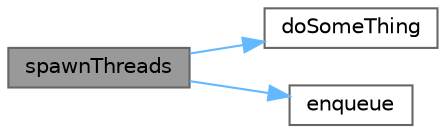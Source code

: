 digraph "spawnThreads"
{
 // LATEX_PDF_SIZE
  bgcolor="transparent";
  edge [fontname=Helvetica,fontsize=10,labelfontname=Helvetica,labelfontsize=10];
  node [fontname=Helvetica,fontsize=10,shape=box,height=0.2,width=0.4];
  rankdir="LR";
  Node1 [id="Node000001",label="spawnThreads",height=0.2,width=0.4,color="gray40", fillcolor="grey60", style="filled", fontcolor="black",tooltip=" "];
  Node1 -> Node2 [id="edge1_Node000001_Node000002",color="steelblue1",style="solid",tooltip=" "];
  Node2 [id="Node000002",label="doSomeThing",height=0.2,width=0.4,color="grey40", fillcolor="white", style="filled",URL="$ipscan_8h.html#a30cf397be31be31a7c4202ecf4e149a2",tooltip=" "];
  Node1 -> Node3 [id="edge2_Node000001_Node000003",color="steelblue1",style="solid",tooltip=" "];
  Node3 [id="Node000003",label="enqueue",height=0.2,width=0.4,color="grey40", fillcolor="white", style="filled",URL="$ipscan_8h.html#a5a3ec7db7659e2ab075973ac327e134f",tooltip=" "];
}
